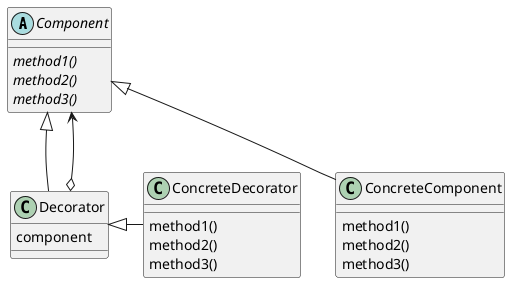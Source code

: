 @startuml Decorator pattern

abstract Component {
  {abstract} method1()
  {abstract} method2()
  {abstract} method3()
}

class ConcreteComponent {
  method1()
  method2()
  method3()
}

class Decorator {
  component
}

class ConcreteDecorator {
  method1()
  method2()
  method3()
}

ConcreteComponent -up-|> Component
Decorator -up-|> Component
Decorator o-up-> Component
ConcreteDecorator -up|> Decorator
@enduml
